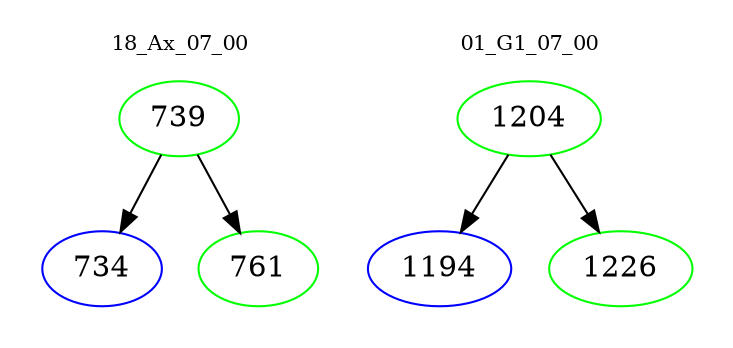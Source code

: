 digraph{
subgraph cluster_0 {
color = white
label = "18_Ax_07_00";
fontsize=10;
T0_739 [label="739", color="green"]
T0_739 -> T0_734 [color="black"]
T0_734 [label="734", color="blue"]
T0_739 -> T0_761 [color="black"]
T0_761 [label="761", color="green"]
}
subgraph cluster_1 {
color = white
label = "01_G1_07_00";
fontsize=10;
T1_1204 [label="1204", color="green"]
T1_1204 -> T1_1194 [color="black"]
T1_1194 [label="1194", color="blue"]
T1_1204 -> T1_1226 [color="black"]
T1_1226 [label="1226", color="green"]
}
}
